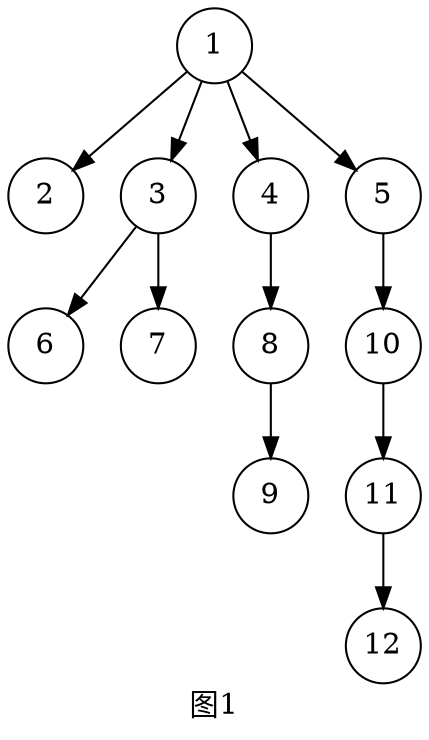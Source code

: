digraph g {
    label="图1"
    node[shape=circle fixedsize=true style=filled fillcolor=white colorscheme=accent8 ];
    1->{2,3,4,5};
    3->{6,7};
    4->8->9;
    5->10->11->12;
}
